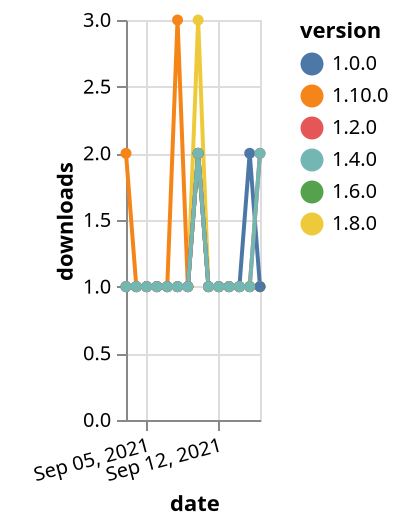{"$schema": "https://vega.github.io/schema/vega-lite/v5.json", "description": "A simple bar chart with embedded data.", "data": {"values": [{"date": "2021-09-03", "total": 174, "delta": 1, "version": "1.6.0"}, {"date": "2021-09-04", "total": 175, "delta": 1, "version": "1.6.0"}, {"date": "2021-09-05", "total": 176, "delta": 1, "version": "1.6.0"}, {"date": "2021-09-06", "total": 177, "delta": 1, "version": "1.6.0"}, {"date": "2021-09-07", "total": 178, "delta": 1, "version": "1.6.0"}, {"date": "2021-09-08", "total": 179, "delta": 1, "version": "1.6.0"}, {"date": "2021-09-09", "total": 180, "delta": 1, "version": "1.6.0"}, {"date": "2021-09-10", "total": 182, "delta": 2, "version": "1.6.0"}, {"date": "2021-09-11", "total": 183, "delta": 1, "version": "1.6.0"}, {"date": "2021-09-12", "total": 184, "delta": 1, "version": "1.6.0"}, {"date": "2021-09-13", "total": 185, "delta": 1, "version": "1.6.0"}, {"date": "2021-09-14", "total": 186, "delta": 1, "version": "1.6.0"}, {"date": "2021-09-15", "total": 187, "delta": 1, "version": "1.6.0"}, {"date": "2021-09-16", "total": 188, "delta": 1, "version": "1.6.0"}, {"date": "2021-09-03", "total": 184, "delta": 1, "version": "1.8.0"}, {"date": "2021-09-04", "total": 185, "delta": 1, "version": "1.8.0"}, {"date": "2021-09-05", "total": 186, "delta": 1, "version": "1.8.0"}, {"date": "2021-09-06", "total": 187, "delta": 1, "version": "1.8.0"}, {"date": "2021-09-07", "total": 188, "delta": 1, "version": "1.8.0"}, {"date": "2021-09-08", "total": 189, "delta": 1, "version": "1.8.0"}, {"date": "2021-09-09", "total": 190, "delta": 1, "version": "1.8.0"}, {"date": "2021-09-10", "total": 193, "delta": 3, "version": "1.8.0"}, {"date": "2021-09-11", "total": 194, "delta": 1, "version": "1.8.0"}, {"date": "2021-09-12", "total": 195, "delta": 1, "version": "1.8.0"}, {"date": "2021-09-13", "total": 196, "delta": 1, "version": "1.8.0"}, {"date": "2021-09-14", "total": 197, "delta": 1, "version": "1.8.0"}, {"date": "2021-09-15", "total": 198, "delta": 1, "version": "1.8.0"}, {"date": "2021-09-16", "total": 199, "delta": 1, "version": "1.8.0"}, {"date": "2021-09-03", "total": 123, "delta": 2, "version": "1.10.0"}, {"date": "2021-09-04", "total": 124, "delta": 1, "version": "1.10.0"}, {"date": "2021-09-05", "total": 125, "delta": 1, "version": "1.10.0"}, {"date": "2021-09-06", "total": 126, "delta": 1, "version": "1.10.0"}, {"date": "2021-09-07", "total": 127, "delta": 1, "version": "1.10.0"}, {"date": "2021-09-08", "total": 130, "delta": 3, "version": "1.10.0"}, {"date": "2021-09-09", "total": 131, "delta": 1, "version": "1.10.0"}, {"date": "2021-09-10", "total": 133, "delta": 2, "version": "1.10.0"}, {"date": "2021-09-11", "total": 134, "delta": 1, "version": "1.10.0"}, {"date": "2021-09-12", "total": 135, "delta": 1, "version": "1.10.0"}, {"date": "2021-09-13", "total": 136, "delta": 1, "version": "1.10.0"}, {"date": "2021-09-14", "total": 137, "delta": 1, "version": "1.10.0"}, {"date": "2021-09-15", "total": 138, "delta": 1, "version": "1.10.0"}, {"date": "2021-09-16", "total": 139, "delta": 1, "version": "1.10.0"}, {"date": "2021-09-03", "total": 247, "delta": 1, "version": "1.0.0"}, {"date": "2021-09-04", "total": 248, "delta": 1, "version": "1.0.0"}, {"date": "2021-09-05", "total": 249, "delta": 1, "version": "1.0.0"}, {"date": "2021-09-06", "total": 250, "delta": 1, "version": "1.0.0"}, {"date": "2021-09-07", "total": 251, "delta": 1, "version": "1.0.0"}, {"date": "2021-09-08", "total": 252, "delta": 1, "version": "1.0.0"}, {"date": "2021-09-09", "total": 253, "delta": 1, "version": "1.0.0"}, {"date": "2021-09-10", "total": 255, "delta": 2, "version": "1.0.0"}, {"date": "2021-09-11", "total": 256, "delta": 1, "version": "1.0.0"}, {"date": "2021-09-12", "total": 257, "delta": 1, "version": "1.0.0"}, {"date": "2021-09-13", "total": 258, "delta": 1, "version": "1.0.0"}, {"date": "2021-09-14", "total": 259, "delta": 1, "version": "1.0.0"}, {"date": "2021-09-15", "total": 261, "delta": 2, "version": "1.0.0"}, {"date": "2021-09-16", "total": 262, "delta": 1, "version": "1.0.0"}, {"date": "2021-09-03", "total": 197, "delta": 1, "version": "1.2.0"}, {"date": "2021-09-04", "total": 198, "delta": 1, "version": "1.2.0"}, {"date": "2021-09-05", "total": 199, "delta": 1, "version": "1.2.0"}, {"date": "2021-09-06", "total": 200, "delta": 1, "version": "1.2.0"}, {"date": "2021-09-07", "total": 201, "delta": 1, "version": "1.2.0"}, {"date": "2021-09-08", "total": 202, "delta": 1, "version": "1.2.0"}, {"date": "2021-09-09", "total": 203, "delta": 1, "version": "1.2.0"}, {"date": "2021-09-10", "total": 205, "delta": 2, "version": "1.2.0"}, {"date": "2021-09-11", "total": 206, "delta": 1, "version": "1.2.0"}, {"date": "2021-09-12", "total": 207, "delta": 1, "version": "1.2.0"}, {"date": "2021-09-13", "total": 208, "delta": 1, "version": "1.2.0"}, {"date": "2021-09-14", "total": 209, "delta": 1, "version": "1.2.0"}, {"date": "2021-09-15", "total": 210, "delta": 1, "version": "1.2.0"}, {"date": "2021-09-16", "total": 212, "delta": 2, "version": "1.2.0"}, {"date": "2021-09-03", "total": 195, "delta": 1, "version": "1.4.0"}, {"date": "2021-09-04", "total": 196, "delta": 1, "version": "1.4.0"}, {"date": "2021-09-05", "total": 197, "delta": 1, "version": "1.4.0"}, {"date": "2021-09-06", "total": 198, "delta": 1, "version": "1.4.0"}, {"date": "2021-09-07", "total": 199, "delta": 1, "version": "1.4.0"}, {"date": "2021-09-08", "total": 200, "delta": 1, "version": "1.4.0"}, {"date": "2021-09-09", "total": 201, "delta": 1, "version": "1.4.0"}, {"date": "2021-09-10", "total": 203, "delta": 2, "version": "1.4.0"}, {"date": "2021-09-11", "total": 204, "delta": 1, "version": "1.4.0"}, {"date": "2021-09-12", "total": 205, "delta": 1, "version": "1.4.0"}, {"date": "2021-09-13", "total": 206, "delta": 1, "version": "1.4.0"}, {"date": "2021-09-14", "total": 207, "delta": 1, "version": "1.4.0"}, {"date": "2021-09-15", "total": 208, "delta": 1, "version": "1.4.0"}, {"date": "2021-09-16", "total": 210, "delta": 2, "version": "1.4.0"}]}, "width": "container", "mark": {"type": "line", "point": {"filled": true}}, "encoding": {"x": {"field": "date", "type": "temporal", "timeUnit": "yearmonthdate", "title": "date", "axis": {"labelAngle": -15}}, "y": {"field": "delta", "type": "quantitative", "title": "downloads"}, "color": {"field": "version", "type": "nominal"}, "tooltip": {"field": "delta"}}}